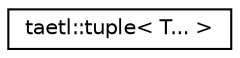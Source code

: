 digraph "Graphical Class Hierarchy"
{
  edge [fontname="Helvetica",fontsize="10",labelfontname="Helvetica",labelfontsize="10"];
  node [fontname="Helvetica",fontsize="10",shape=record];
  rankdir="LR";
  Node0 [label="taetl::tuple\< T... \>",height=0.2,width=0.4,color="black", fillcolor="white", style="filled",URL="$structtaetl_1_1tuple.html"];
}
